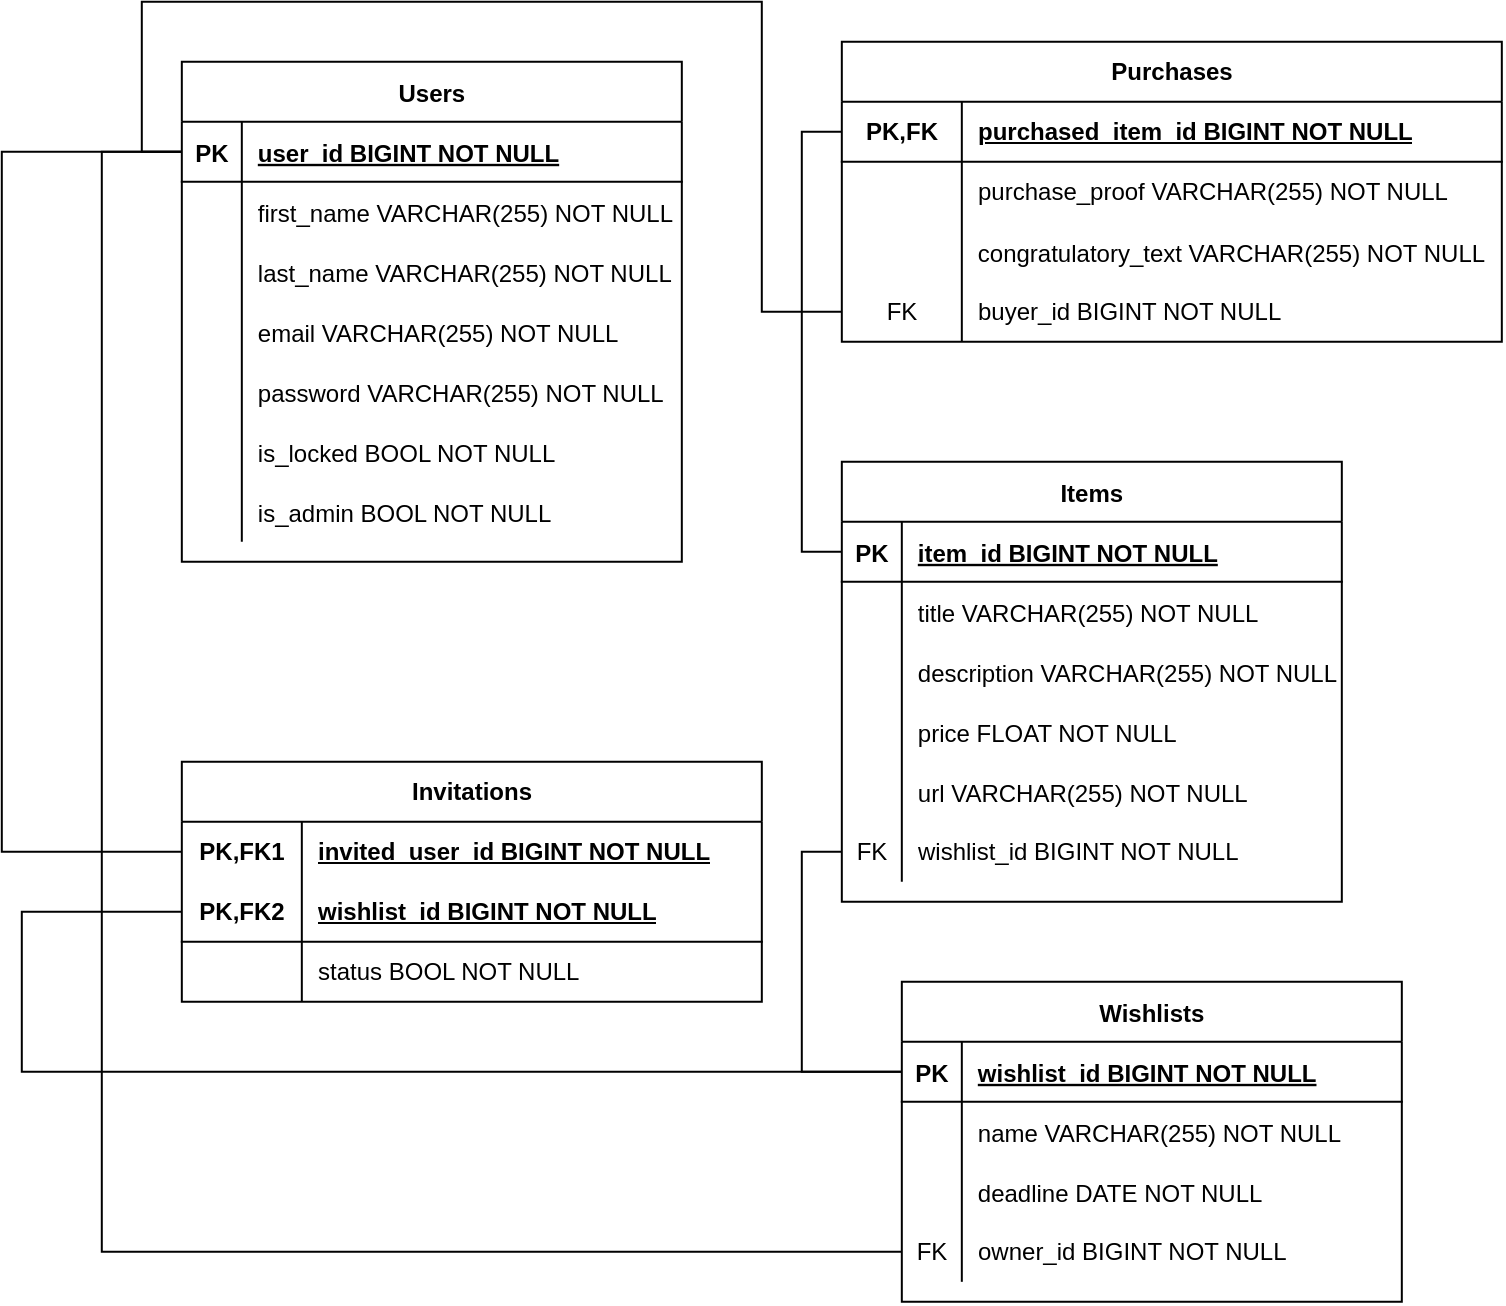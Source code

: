 <mxfile version="26.1.0">
  <diagram id="R2lEEEUBdFMjLlhIrx00" name="Page-1">
    <mxGraphModel grid="1" page="1" gridSize="10" guides="1" tooltips="1" connect="1" arrows="1" fold="1" pageScale="1" pageWidth="1654" pageHeight="1169" math="0" shadow="0" extFonts="Permanent Marker^https://fonts.googleapis.com/css?family=Permanent+Marker">
      <root>
        <mxCell id="0" />
        <mxCell id="1" parent="0" />
        <mxCell id="-5G_Uw5ZSXXfBBH-6Vjz-1" value="Users" style="shape=table;startSize=30;container=1;collapsible=1;childLayout=tableLayout;fixedRows=1;rowLines=0;fontStyle=1;align=center;resizeLast=1;" vertex="1" parent="1">
          <mxGeometry x="541.91" y="289.91" width="250" height="250" as="geometry" />
        </mxCell>
        <mxCell id="-5G_Uw5ZSXXfBBH-6Vjz-2" value="" style="shape=partialRectangle;collapsible=0;dropTarget=0;pointerEvents=0;fillColor=none;points=[[0,0.5],[1,0.5]];portConstraint=eastwest;top=0;left=0;right=0;bottom=1;" vertex="1" parent="-5G_Uw5ZSXXfBBH-6Vjz-1">
          <mxGeometry y="30" width="250" height="30" as="geometry" />
        </mxCell>
        <mxCell id="-5G_Uw5ZSXXfBBH-6Vjz-3" value="PK" style="shape=partialRectangle;overflow=hidden;connectable=0;fillColor=none;top=0;left=0;bottom=0;right=0;fontStyle=1;" vertex="1" parent="-5G_Uw5ZSXXfBBH-6Vjz-2">
          <mxGeometry width="30" height="30" as="geometry">
            <mxRectangle width="30" height="30" as="alternateBounds" />
          </mxGeometry>
        </mxCell>
        <mxCell id="-5G_Uw5ZSXXfBBH-6Vjz-4" value="user_id BIGINT NOT NULL " style="shape=partialRectangle;overflow=hidden;connectable=0;fillColor=none;top=0;left=0;bottom=0;right=0;align=left;spacingLeft=6;fontStyle=5;" vertex="1" parent="-5G_Uw5ZSXXfBBH-6Vjz-2">
          <mxGeometry x="30" width="220" height="30" as="geometry">
            <mxRectangle width="220" height="30" as="alternateBounds" />
          </mxGeometry>
        </mxCell>
        <mxCell id="-5G_Uw5ZSXXfBBH-6Vjz-5" value="" style="shape=partialRectangle;collapsible=0;dropTarget=0;pointerEvents=0;fillColor=none;points=[[0,0.5],[1,0.5]];portConstraint=eastwest;top=0;left=0;right=0;bottom=0;" vertex="1" parent="-5G_Uw5ZSXXfBBH-6Vjz-1">
          <mxGeometry y="60" width="250" height="30" as="geometry" />
        </mxCell>
        <mxCell id="-5G_Uw5ZSXXfBBH-6Vjz-6" value="" style="shape=partialRectangle;overflow=hidden;connectable=0;fillColor=none;top=0;left=0;bottom=0;right=0;" vertex="1" parent="-5G_Uw5ZSXXfBBH-6Vjz-5">
          <mxGeometry width="30" height="30" as="geometry">
            <mxRectangle width="30" height="30" as="alternateBounds" />
          </mxGeometry>
        </mxCell>
        <mxCell id="-5G_Uw5ZSXXfBBH-6Vjz-7" value="first_name VARCHAR(255) NOT NULL" style="shape=partialRectangle;overflow=hidden;connectable=0;fillColor=none;top=0;left=0;bottom=0;right=0;align=left;spacingLeft=6;" vertex="1" parent="-5G_Uw5ZSXXfBBH-6Vjz-5">
          <mxGeometry x="30" width="220" height="30" as="geometry">
            <mxRectangle width="220" height="30" as="alternateBounds" />
          </mxGeometry>
        </mxCell>
        <mxCell id="AceVMOGRW_uFCJpKvNER-3" value="" style="shape=tableRow;horizontal=0;startSize=0;swimlaneHead=0;swimlaneBody=0;fillColor=none;collapsible=0;dropTarget=0;points=[[0,0.5],[1,0.5]];portConstraint=eastwest;top=0;left=0;right=0;bottom=0;" vertex="1" parent="-5G_Uw5ZSXXfBBH-6Vjz-1">
          <mxGeometry y="90" width="250" height="30" as="geometry" />
        </mxCell>
        <mxCell id="AceVMOGRW_uFCJpKvNER-4" value="" style="shape=partialRectangle;connectable=0;fillColor=none;top=0;left=0;bottom=0;right=0;editable=1;overflow=hidden;" vertex="1" parent="AceVMOGRW_uFCJpKvNER-3">
          <mxGeometry width="30" height="30" as="geometry">
            <mxRectangle width="30" height="30" as="alternateBounds" />
          </mxGeometry>
        </mxCell>
        <mxCell id="AceVMOGRW_uFCJpKvNER-5" value="last_name VARCHAR(255) NOT NULL" style="shape=partialRectangle;connectable=0;fillColor=none;top=0;left=0;bottom=0;right=0;align=left;spacingLeft=6;overflow=hidden;" vertex="1" parent="AceVMOGRW_uFCJpKvNER-3">
          <mxGeometry x="30" width="220" height="30" as="geometry">
            <mxRectangle width="220" height="30" as="alternateBounds" />
          </mxGeometry>
        </mxCell>
        <mxCell id="AceVMOGRW_uFCJpKvNER-7" value="" style="shape=tableRow;horizontal=0;startSize=0;swimlaneHead=0;swimlaneBody=0;fillColor=none;collapsible=0;dropTarget=0;points=[[0,0.5],[1,0.5]];portConstraint=eastwest;top=0;left=0;right=0;bottom=0;" vertex="1" parent="-5G_Uw5ZSXXfBBH-6Vjz-1">
          <mxGeometry y="120" width="250" height="30" as="geometry" />
        </mxCell>
        <mxCell id="AceVMOGRW_uFCJpKvNER-8" value="" style="shape=partialRectangle;connectable=0;fillColor=none;top=0;left=0;bottom=0;right=0;editable=1;overflow=hidden;" vertex="1" parent="AceVMOGRW_uFCJpKvNER-7">
          <mxGeometry width="30" height="30" as="geometry">
            <mxRectangle width="30" height="30" as="alternateBounds" />
          </mxGeometry>
        </mxCell>
        <mxCell id="AceVMOGRW_uFCJpKvNER-9" value="email VARCHAR(255) NOT NULL" style="shape=partialRectangle;connectable=0;fillColor=none;top=0;left=0;bottom=0;right=0;align=left;spacingLeft=6;overflow=hidden;" vertex="1" parent="AceVMOGRW_uFCJpKvNER-7">
          <mxGeometry x="30" width="220" height="30" as="geometry">
            <mxRectangle width="220" height="30" as="alternateBounds" />
          </mxGeometry>
        </mxCell>
        <mxCell id="AceVMOGRW_uFCJpKvNER-11" value="" style="shape=tableRow;horizontal=0;startSize=0;swimlaneHead=0;swimlaneBody=0;fillColor=none;collapsible=0;dropTarget=0;points=[[0,0.5],[1,0.5]];portConstraint=eastwest;top=0;left=0;right=0;bottom=0;" vertex="1" parent="-5G_Uw5ZSXXfBBH-6Vjz-1">
          <mxGeometry y="150" width="250" height="30" as="geometry" />
        </mxCell>
        <mxCell id="AceVMOGRW_uFCJpKvNER-12" value="" style="shape=partialRectangle;connectable=0;fillColor=none;top=0;left=0;bottom=0;right=0;editable=1;overflow=hidden;" vertex="1" parent="AceVMOGRW_uFCJpKvNER-11">
          <mxGeometry width="30" height="30" as="geometry">
            <mxRectangle width="30" height="30" as="alternateBounds" />
          </mxGeometry>
        </mxCell>
        <mxCell id="AceVMOGRW_uFCJpKvNER-13" value="password VARCHAR(255) NOT NULL" style="shape=partialRectangle;connectable=0;fillColor=none;top=0;left=0;bottom=0;right=0;align=left;spacingLeft=6;overflow=hidden;" vertex="1" parent="AceVMOGRW_uFCJpKvNER-11">
          <mxGeometry x="30" width="220" height="30" as="geometry">
            <mxRectangle width="220" height="30" as="alternateBounds" />
          </mxGeometry>
        </mxCell>
        <mxCell id="AceVMOGRW_uFCJpKvNER-15" value="" style="shape=tableRow;horizontal=0;startSize=0;swimlaneHead=0;swimlaneBody=0;fillColor=none;collapsible=0;dropTarget=0;points=[[0,0.5],[1,0.5]];portConstraint=eastwest;top=0;left=0;right=0;bottom=0;" vertex="1" parent="-5G_Uw5ZSXXfBBH-6Vjz-1">
          <mxGeometry y="180" width="250" height="30" as="geometry" />
        </mxCell>
        <mxCell id="AceVMOGRW_uFCJpKvNER-16" value="" style="shape=partialRectangle;connectable=0;fillColor=none;top=0;left=0;bottom=0;right=0;editable=1;overflow=hidden;" vertex="1" parent="AceVMOGRW_uFCJpKvNER-15">
          <mxGeometry width="30" height="30" as="geometry">
            <mxRectangle width="30" height="30" as="alternateBounds" />
          </mxGeometry>
        </mxCell>
        <mxCell id="AceVMOGRW_uFCJpKvNER-17" value="is_locked BOOL NOT NULL" style="shape=partialRectangle;connectable=0;fillColor=none;top=0;left=0;bottom=0;right=0;align=left;spacingLeft=6;overflow=hidden;" vertex="1" parent="AceVMOGRW_uFCJpKvNER-15">
          <mxGeometry x="30" width="220" height="30" as="geometry">
            <mxRectangle width="220" height="30" as="alternateBounds" />
          </mxGeometry>
        </mxCell>
        <mxCell id="AceVMOGRW_uFCJpKvNER-18" value="" style="shape=tableRow;horizontal=0;startSize=0;swimlaneHead=0;swimlaneBody=0;fillColor=none;collapsible=0;dropTarget=0;points=[[0,0.5],[1,0.5]];portConstraint=eastwest;top=0;left=0;right=0;bottom=0;" vertex="1" parent="-5G_Uw5ZSXXfBBH-6Vjz-1">
          <mxGeometry y="210" width="250" height="30" as="geometry" />
        </mxCell>
        <mxCell id="AceVMOGRW_uFCJpKvNER-19" value="" style="shape=partialRectangle;connectable=0;fillColor=none;top=0;left=0;bottom=0;right=0;editable=1;overflow=hidden;" vertex="1" parent="AceVMOGRW_uFCJpKvNER-18">
          <mxGeometry width="30" height="30" as="geometry">
            <mxRectangle width="30" height="30" as="alternateBounds" />
          </mxGeometry>
        </mxCell>
        <mxCell id="AceVMOGRW_uFCJpKvNER-20" value="is_admin BOOL NOT NULL" style="shape=partialRectangle;connectable=0;fillColor=none;top=0;left=0;bottom=0;right=0;align=left;spacingLeft=6;overflow=hidden;" vertex="1" parent="AceVMOGRW_uFCJpKvNER-18">
          <mxGeometry x="30" width="220" height="30" as="geometry">
            <mxRectangle width="220" height="30" as="alternateBounds" />
          </mxGeometry>
        </mxCell>
        <mxCell id="AceVMOGRW_uFCJpKvNER-21" value="Items" style="shape=table;startSize=30;container=1;collapsible=1;childLayout=tableLayout;fixedRows=1;rowLines=0;fontStyle=1;align=center;resizeLast=1;" vertex="1" parent="1">
          <mxGeometry x="871.91" y="489.91" width="250" height="220" as="geometry" />
        </mxCell>
        <mxCell id="AceVMOGRW_uFCJpKvNER-22" value="" style="shape=partialRectangle;collapsible=0;dropTarget=0;pointerEvents=0;fillColor=none;points=[[0,0.5],[1,0.5]];portConstraint=eastwest;top=0;left=0;right=0;bottom=1;" vertex="1" parent="AceVMOGRW_uFCJpKvNER-21">
          <mxGeometry y="30" width="250" height="30" as="geometry" />
        </mxCell>
        <mxCell id="AceVMOGRW_uFCJpKvNER-23" value="PK" style="shape=partialRectangle;overflow=hidden;connectable=0;fillColor=none;top=0;left=0;bottom=0;right=0;fontStyle=1;" vertex="1" parent="AceVMOGRW_uFCJpKvNER-22">
          <mxGeometry width="30" height="30" as="geometry">
            <mxRectangle width="30" height="30" as="alternateBounds" />
          </mxGeometry>
        </mxCell>
        <mxCell id="AceVMOGRW_uFCJpKvNER-24" value="item_id BIGINT NOT NULL " style="shape=partialRectangle;overflow=hidden;connectable=0;fillColor=none;top=0;left=0;bottom=0;right=0;align=left;spacingLeft=6;fontStyle=5;" vertex="1" parent="AceVMOGRW_uFCJpKvNER-22">
          <mxGeometry x="30" width="220" height="30" as="geometry">
            <mxRectangle width="220" height="30" as="alternateBounds" />
          </mxGeometry>
        </mxCell>
        <mxCell id="AceVMOGRW_uFCJpKvNER-25" value="" style="shape=partialRectangle;collapsible=0;dropTarget=0;pointerEvents=0;fillColor=none;points=[[0,0.5],[1,0.5]];portConstraint=eastwest;top=0;left=0;right=0;bottom=0;" vertex="1" parent="AceVMOGRW_uFCJpKvNER-21">
          <mxGeometry y="60" width="250" height="30" as="geometry" />
        </mxCell>
        <mxCell id="AceVMOGRW_uFCJpKvNER-26" value="" style="shape=partialRectangle;overflow=hidden;connectable=0;fillColor=none;top=0;left=0;bottom=0;right=0;" vertex="1" parent="AceVMOGRW_uFCJpKvNER-25">
          <mxGeometry width="30" height="30" as="geometry">
            <mxRectangle width="30" height="30" as="alternateBounds" />
          </mxGeometry>
        </mxCell>
        <mxCell id="AceVMOGRW_uFCJpKvNER-27" value="title VARCHAR(255) NOT NULL" style="shape=partialRectangle;overflow=hidden;connectable=0;fillColor=none;top=0;left=0;bottom=0;right=0;align=left;spacingLeft=6;" vertex="1" parent="AceVMOGRW_uFCJpKvNER-25">
          <mxGeometry x="30" width="220" height="30" as="geometry">
            <mxRectangle width="220" height="30" as="alternateBounds" />
          </mxGeometry>
        </mxCell>
        <mxCell id="AceVMOGRW_uFCJpKvNER-28" value="" style="shape=partialRectangle;collapsible=0;dropTarget=0;pointerEvents=0;fillColor=none;points=[[0,0.5],[1,0.5]];portConstraint=eastwest;top=0;left=0;right=0;bottom=0;" vertex="1" parent="AceVMOGRW_uFCJpKvNER-21">
          <mxGeometry y="90" width="250" height="30" as="geometry" />
        </mxCell>
        <mxCell id="AceVMOGRW_uFCJpKvNER-29" value="" style="shape=partialRectangle;overflow=hidden;connectable=0;fillColor=none;top=0;left=0;bottom=0;right=0;" vertex="1" parent="AceVMOGRW_uFCJpKvNER-28">
          <mxGeometry width="30" height="30" as="geometry">
            <mxRectangle width="30" height="30" as="alternateBounds" />
          </mxGeometry>
        </mxCell>
        <mxCell id="AceVMOGRW_uFCJpKvNER-30" value="description VARCHAR(255) NOT NULL" style="shape=partialRectangle;overflow=hidden;connectable=0;fillColor=none;top=0;left=0;bottom=0;right=0;align=left;spacingLeft=6;" vertex="1" parent="AceVMOGRW_uFCJpKvNER-28">
          <mxGeometry x="30" width="220" height="30" as="geometry">
            <mxRectangle width="220" height="30" as="alternateBounds" />
          </mxGeometry>
        </mxCell>
        <mxCell id="AceVMOGRW_uFCJpKvNER-31" value="" style="shape=tableRow;horizontal=0;startSize=0;swimlaneHead=0;swimlaneBody=0;fillColor=none;collapsible=0;dropTarget=0;points=[[0,0.5],[1,0.5]];portConstraint=eastwest;top=0;left=0;right=0;bottom=0;" vertex="1" parent="AceVMOGRW_uFCJpKvNER-21">
          <mxGeometry y="120" width="250" height="30" as="geometry" />
        </mxCell>
        <mxCell id="AceVMOGRW_uFCJpKvNER-32" value="" style="shape=partialRectangle;connectable=0;fillColor=none;top=0;left=0;bottom=0;right=0;editable=1;overflow=hidden;" vertex="1" parent="AceVMOGRW_uFCJpKvNER-31">
          <mxGeometry width="30" height="30" as="geometry">
            <mxRectangle width="30" height="30" as="alternateBounds" />
          </mxGeometry>
        </mxCell>
        <mxCell id="AceVMOGRW_uFCJpKvNER-33" value="price FLOAT NOT NULL" style="shape=partialRectangle;connectable=0;fillColor=none;top=0;left=0;bottom=0;right=0;align=left;spacingLeft=6;overflow=hidden;" vertex="1" parent="AceVMOGRW_uFCJpKvNER-31">
          <mxGeometry x="30" width="220" height="30" as="geometry">
            <mxRectangle width="220" height="30" as="alternateBounds" />
          </mxGeometry>
        </mxCell>
        <mxCell id="AceVMOGRW_uFCJpKvNER-34" value="" style="shape=tableRow;horizontal=0;startSize=0;swimlaneHead=0;swimlaneBody=0;fillColor=none;collapsible=0;dropTarget=0;points=[[0,0.5],[1,0.5]];portConstraint=eastwest;top=0;left=0;right=0;bottom=0;" vertex="1" parent="AceVMOGRW_uFCJpKvNER-21">
          <mxGeometry y="150" width="250" height="30" as="geometry" />
        </mxCell>
        <mxCell id="AceVMOGRW_uFCJpKvNER-35" value="" style="shape=partialRectangle;connectable=0;fillColor=none;top=0;left=0;bottom=0;right=0;editable=1;overflow=hidden;" vertex="1" parent="AceVMOGRW_uFCJpKvNER-34">
          <mxGeometry width="30" height="30" as="geometry">
            <mxRectangle width="30" height="30" as="alternateBounds" />
          </mxGeometry>
        </mxCell>
        <mxCell id="AceVMOGRW_uFCJpKvNER-36" value="url VARCHAR(255) NOT NULL" style="shape=partialRectangle;connectable=0;fillColor=none;top=0;left=0;bottom=0;right=0;align=left;spacingLeft=6;overflow=hidden;" vertex="1" parent="AceVMOGRW_uFCJpKvNER-34">
          <mxGeometry x="30" width="220" height="30" as="geometry">
            <mxRectangle width="220" height="30" as="alternateBounds" />
          </mxGeometry>
        </mxCell>
        <mxCell id="AceVMOGRW_uFCJpKvNER-115" value="" style="shape=tableRow;horizontal=0;startSize=0;swimlaneHead=0;swimlaneBody=0;fillColor=none;collapsible=0;dropTarget=0;points=[[0,0.5],[1,0.5]];portConstraint=eastwest;top=0;left=0;right=0;bottom=0;" vertex="1" parent="AceVMOGRW_uFCJpKvNER-21">
          <mxGeometry y="180" width="250" height="30" as="geometry" />
        </mxCell>
        <mxCell id="AceVMOGRW_uFCJpKvNER-116" value="FK" style="shape=partialRectangle;connectable=0;fillColor=none;top=0;left=0;bottom=0;right=0;fontStyle=0;overflow=hidden;whiteSpace=wrap;html=1;" vertex="1" parent="AceVMOGRW_uFCJpKvNER-115">
          <mxGeometry width="30" height="30" as="geometry">
            <mxRectangle width="30" height="30" as="alternateBounds" />
          </mxGeometry>
        </mxCell>
        <mxCell id="AceVMOGRW_uFCJpKvNER-117" value="wishlist_id BIGINT NOT NULL" style="shape=partialRectangle;connectable=0;fillColor=none;top=0;left=0;bottom=0;right=0;align=left;spacingLeft=6;fontStyle=0;overflow=hidden;whiteSpace=wrap;html=1;" vertex="1" parent="AceVMOGRW_uFCJpKvNER-115">
          <mxGeometry x="30" width="220" height="30" as="geometry">
            <mxRectangle width="220" height="30" as="alternateBounds" />
          </mxGeometry>
        </mxCell>
        <mxCell id="AceVMOGRW_uFCJpKvNER-37" value="Wishlists" style="shape=table;startSize=30;container=1;collapsible=1;childLayout=tableLayout;fixedRows=1;rowLines=0;fontStyle=1;align=center;resizeLast=1;" vertex="1" parent="1">
          <mxGeometry x="901.91" y="749.91" width="250" height="160" as="geometry" />
        </mxCell>
        <mxCell id="AceVMOGRW_uFCJpKvNER-38" value="" style="shape=partialRectangle;collapsible=0;dropTarget=0;pointerEvents=0;fillColor=none;points=[[0,0.5],[1,0.5]];portConstraint=eastwest;top=0;left=0;right=0;bottom=1;" vertex="1" parent="AceVMOGRW_uFCJpKvNER-37">
          <mxGeometry y="30" width="250" height="30" as="geometry" />
        </mxCell>
        <mxCell id="AceVMOGRW_uFCJpKvNER-39" value="PK" style="shape=partialRectangle;overflow=hidden;connectable=0;fillColor=none;top=0;left=0;bottom=0;right=0;fontStyle=1;" vertex="1" parent="AceVMOGRW_uFCJpKvNER-38">
          <mxGeometry width="30" height="30" as="geometry">
            <mxRectangle width="30" height="30" as="alternateBounds" />
          </mxGeometry>
        </mxCell>
        <mxCell id="AceVMOGRW_uFCJpKvNER-40" value="wishlist_id BIGINT NOT NULL " style="shape=partialRectangle;overflow=hidden;connectable=0;fillColor=none;top=0;left=0;bottom=0;right=0;align=left;spacingLeft=6;fontStyle=5;" vertex="1" parent="AceVMOGRW_uFCJpKvNER-38">
          <mxGeometry x="30" width="220" height="30" as="geometry">
            <mxRectangle width="220" height="30" as="alternateBounds" />
          </mxGeometry>
        </mxCell>
        <mxCell id="AceVMOGRW_uFCJpKvNER-41" value="" style="shape=partialRectangle;collapsible=0;dropTarget=0;pointerEvents=0;fillColor=none;points=[[0,0.5],[1,0.5]];portConstraint=eastwest;top=0;left=0;right=0;bottom=0;" vertex="1" parent="AceVMOGRW_uFCJpKvNER-37">
          <mxGeometry y="60" width="250" height="30" as="geometry" />
        </mxCell>
        <mxCell id="AceVMOGRW_uFCJpKvNER-42" value="" style="shape=partialRectangle;overflow=hidden;connectable=0;fillColor=none;top=0;left=0;bottom=0;right=0;" vertex="1" parent="AceVMOGRW_uFCJpKvNER-41">
          <mxGeometry width="30" height="30" as="geometry">
            <mxRectangle width="30" height="30" as="alternateBounds" />
          </mxGeometry>
        </mxCell>
        <mxCell id="AceVMOGRW_uFCJpKvNER-43" value="name VARCHAR(255) NOT NULL" style="shape=partialRectangle;overflow=hidden;connectable=0;fillColor=none;top=0;left=0;bottom=0;right=0;align=left;spacingLeft=6;" vertex="1" parent="AceVMOGRW_uFCJpKvNER-41">
          <mxGeometry x="30" width="220" height="30" as="geometry">
            <mxRectangle width="220" height="30" as="alternateBounds" />
          </mxGeometry>
        </mxCell>
        <mxCell id="AceVMOGRW_uFCJpKvNER-44" value="" style="shape=partialRectangle;collapsible=0;dropTarget=0;pointerEvents=0;fillColor=none;points=[[0,0.5],[1,0.5]];portConstraint=eastwest;top=0;left=0;right=0;bottom=0;" vertex="1" parent="AceVMOGRW_uFCJpKvNER-37">
          <mxGeometry y="90" width="250" height="30" as="geometry" />
        </mxCell>
        <mxCell id="AceVMOGRW_uFCJpKvNER-45" value="" style="shape=partialRectangle;overflow=hidden;connectable=0;fillColor=none;top=0;left=0;bottom=0;right=0;" vertex="1" parent="AceVMOGRW_uFCJpKvNER-44">
          <mxGeometry width="30" height="30" as="geometry">
            <mxRectangle width="30" height="30" as="alternateBounds" />
          </mxGeometry>
        </mxCell>
        <mxCell id="AceVMOGRW_uFCJpKvNER-46" value="deadline DATE NOT NULL" style="shape=partialRectangle;overflow=hidden;connectable=0;fillColor=none;top=0;left=0;bottom=0;right=0;align=left;spacingLeft=6;" vertex="1" parent="AceVMOGRW_uFCJpKvNER-44">
          <mxGeometry x="30" width="220" height="30" as="geometry">
            <mxRectangle width="220" height="30" as="alternateBounds" />
          </mxGeometry>
        </mxCell>
        <mxCell id="AceVMOGRW_uFCJpKvNER-60" value="" style="shape=tableRow;horizontal=0;startSize=0;swimlaneHead=0;swimlaneBody=0;fillColor=none;collapsible=0;dropTarget=0;points=[[0,0.5],[1,0.5]];portConstraint=eastwest;top=0;left=0;right=0;bottom=0;" vertex="1" parent="AceVMOGRW_uFCJpKvNER-37">
          <mxGeometry y="120" width="250" height="30" as="geometry" />
        </mxCell>
        <mxCell id="AceVMOGRW_uFCJpKvNER-61" value="FK" style="shape=partialRectangle;connectable=0;fillColor=none;top=0;left=0;bottom=0;right=0;fontStyle=0;overflow=hidden;whiteSpace=wrap;html=1;" vertex="1" parent="AceVMOGRW_uFCJpKvNER-60">
          <mxGeometry width="30" height="30" as="geometry">
            <mxRectangle width="30" height="30" as="alternateBounds" />
          </mxGeometry>
        </mxCell>
        <mxCell id="AceVMOGRW_uFCJpKvNER-62" value="owner_id BIGINT NOT NULL" style="shape=partialRectangle;connectable=0;fillColor=none;top=0;left=0;bottom=0;right=0;align=left;spacingLeft=6;fontStyle=0;overflow=hidden;whiteSpace=wrap;html=1;" vertex="1" parent="AceVMOGRW_uFCJpKvNER-60">
          <mxGeometry x="30" width="220" height="30" as="geometry">
            <mxRectangle width="220" height="30" as="alternateBounds" />
          </mxGeometry>
        </mxCell>
        <mxCell id="AceVMOGRW_uFCJpKvNER-63" value="" style="edgeStyle=orthogonalEdgeStyle;fontSize=12;html=1;endArrow=none;rounded=0;entryX=0;entryY=0.5;entryDx=0;entryDy=0;exitX=0;exitY=0.5;exitDx=0;exitDy=0;startFill=0;" edge="1" parent="1" source="-5G_Uw5ZSXXfBBH-6Vjz-2" target="AceVMOGRW_uFCJpKvNER-60">
          <mxGeometry width="100" height="100" relative="1" as="geometry">
            <mxPoint x="761.91" y="509.91" as="sourcePoint" />
            <mxPoint x="791.91" y="889.91" as="targetPoint" />
            <Array as="points">
              <mxPoint x="501.91" y="334.91" />
              <mxPoint x="501.91" y="884.91" />
            </Array>
          </mxGeometry>
        </mxCell>
        <mxCell id="AceVMOGRW_uFCJpKvNER-64" value="Invitations" style="shape=table;startSize=30;container=1;collapsible=1;childLayout=tableLayout;fixedRows=1;rowLines=0;fontStyle=1;align=center;resizeLast=1;html=1;whiteSpace=wrap;" vertex="1" parent="1">
          <mxGeometry x="541.91" y="639.91" width="290" height="120" as="geometry" />
        </mxCell>
        <mxCell id="AceVMOGRW_uFCJpKvNER-65" value="" style="shape=tableRow;horizontal=0;startSize=0;swimlaneHead=0;swimlaneBody=0;fillColor=none;collapsible=0;dropTarget=0;points=[[0,0.5],[1,0.5]];portConstraint=eastwest;top=0;left=0;right=0;bottom=0;html=1;" vertex="1" parent="AceVMOGRW_uFCJpKvNER-64">
          <mxGeometry y="30" width="290" height="30" as="geometry" />
        </mxCell>
        <mxCell id="AceVMOGRW_uFCJpKvNER-66" value="PK,FK1" style="shape=partialRectangle;connectable=0;fillColor=none;top=0;left=0;bottom=0;right=0;fontStyle=1;overflow=hidden;html=1;whiteSpace=wrap;" vertex="1" parent="AceVMOGRW_uFCJpKvNER-65">
          <mxGeometry width="60" height="30" as="geometry">
            <mxRectangle width="60" height="30" as="alternateBounds" />
          </mxGeometry>
        </mxCell>
        <mxCell id="AceVMOGRW_uFCJpKvNER-67" value="invited_user_id BIGINT NOT NULL" style="shape=partialRectangle;connectable=0;fillColor=none;top=0;left=0;bottom=0;right=0;align=left;spacingLeft=6;fontStyle=5;overflow=hidden;html=1;whiteSpace=wrap;" vertex="1" parent="AceVMOGRW_uFCJpKvNER-65">
          <mxGeometry x="60" width="230" height="30" as="geometry">
            <mxRectangle width="230" height="30" as="alternateBounds" />
          </mxGeometry>
        </mxCell>
        <mxCell id="AceVMOGRW_uFCJpKvNER-68" value="" style="shape=tableRow;horizontal=0;startSize=0;swimlaneHead=0;swimlaneBody=0;fillColor=none;collapsible=0;dropTarget=0;points=[[0,0.5],[1,0.5]];portConstraint=eastwest;top=0;left=0;right=0;bottom=1;html=1;" vertex="1" parent="AceVMOGRW_uFCJpKvNER-64">
          <mxGeometry y="60" width="290" height="30" as="geometry" />
        </mxCell>
        <mxCell id="AceVMOGRW_uFCJpKvNER-69" value="PK,FK2" style="shape=partialRectangle;connectable=0;fillColor=none;top=0;left=0;bottom=0;right=0;fontStyle=1;overflow=hidden;html=1;whiteSpace=wrap;" vertex="1" parent="AceVMOGRW_uFCJpKvNER-68">
          <mxGeometry width="60" height="30" as="geometry">
            <mxRectangle width="60" height="30" as="alternateBounds" />
          </mxGeometry>
        </mxCell>
        <mxCell id="AceVMOGRW_uFCJpKvNER-70" value="wishlist_id BIGINT NOT NULL" style="shape=partialRectangle;connectable=0;fillColor=none;top=0;left=0;bottom=0;right=0;align=left;spacingLeft=6;fontStyle=5;overflow=hidden;html=1;whiteSpace=wrap;" vertex="1" parent="AceVMOGRW_uFCJpKvNER-68">
          <mxGeometry x="60" width="230" height="30" as="geometry">
            <mxRectangle width="230" height="30" as="alternateBounds" />
          </mxGeometry>
        </mxCell>
        <mxCell id="AceVMOGRW_uFCJpKvNER-71" value="" style="shape=tableRow;horizontal=0;startSize=0;swimlaneHead=0;swimlaneBody=0;fillColor=none;collapsible=0;dropTarget=0;points=[[0,0.5],[1,0.5]];portConstraint=eastwest;top=0;left=0;right=0;bottom=0;html=1;" vertex="1" parent="AceVMOGRW_uFCJpKvNER-64">
          <mxGeometry y="90" width="290" height="30" as="geometry" />
        </mxCell>
        <mxCell id="AceVMOGRW_uFCJpKvNER-72" value="" style="shape=partialRectangle;connectable=0;fillColor=none;top=0;left=0;bottom=0;right=0;editable=1;overflow=hidden;html=1;whiteSpace=wrap;" vertex="1" parent="AceVMOGRW_uFCJpKvNER-71">
          <mxGeometry width="60" height="30" as="geometry">
            <mxRectangle width="60" height="30" as="alternateBounds" />
          </mxGeometry>
        </mxCell>
        <mxCell id="AceVMOGRW_uFCJpKvNER-73" value="status BOOL NOT NULL" style="shape=partialRectangle;connectable=0;fillColor=none;top=0;left=0;bottom=0;right=0;align=left;spacingLeft=6;overflow=hidden;html=1;whiteSpace=wrap;" vertex="1" parent="AceVMOGRW_uFCJpKvNER-71">
          <mxGeometry x="60" width="230" height="30" as="geometry">
            <mxRectangle width="230" height="30" as="alternateBounds" />
          </mxGeometry>
        </mxCell>
        <mxCell id="AceVMOGRW_uFCJpKvNER-77" value="" style="edgeStyle=orthogonalEdgeStyle;fontSize=12;html=1;endArrow=none;rounded=0;exitX=0;exitY=0.5;exitDx=0;exitDy=0;entryX=0;entryY=0.5;entryDx=0;entryDy=0;startFill=0;" edge="1" parent="1" source="AceVMOGRW_uFCJpKvNER-65" target="-5G_Uw5ZSXXfBBH-6Vjz-2">
          <mxGeometry width="100" height="100" relative="1" as="geometry">
            <mxPoint x="781.91" y="819.91" as="sourcePoint" />
            <mxPoint x="881.91" y="719.91" as="targetPoint" />
            <Array as="points">
              <mxPoint x="451.91" y="684.91" />
              <mxPoint x="451.91" y="334.91" />
            </Array>
          </mxGeometry>
        </mxCell>
        <mxCell id="TUGRIWwhWRbxROr-E2GP-2" value="" style="edgeStyle=orthogonalEdgeStyle;fontSize=12;html=1;endArrow=none;rounded=0;entryX=0;entryY=0.5;entryDx=0;entryDy=0;exitX=0;exitY=0.5;exitDx=0;exitDy=0;startFill=0;" edge="1" parent="1" target="AceVMOGRW_uFCJpKvNER-38" source="AceVMOGRW_uFCJpKvNER-68">
          <mxGeometry width="100" height="100" relative="1" as="geometry">
            <mxPoint x="541.91" y="694.91" as="sourcePoint" />
            <mxPoint x="551.91" y="344.91" as="targetPoint" />
            <Array as="points">
              <mxPoint x="461.91" y="714.91" />
              <mxPoint x="461.91" y="794.91" />
            </Array>
          </mxGeometry>
        </mxCell>
        <mxCell id="AceVMOGRW_uFCJpKvNER-97" style="edgeStyle=orthogonalEdgeStyle;rounded=0;orthogonalLoop=1;jettySize=auto;html=1;exitX=0;exitY=0.5;exitDx=0;exitDy=0;entryX=0;entryY=0.5;entryDx=0;entryDy=0;endArrow=none;endFill=0;startFill=0;" edge="1" parent="1" source="AceVMOGRW_uFCJpKvNER-82" target="AceVMOGRW_uFCJpKvNER-22">
          <mxGeometry relative="1" as="geometry" />
        </mxCell>
        <mxCell id="AceVMOGRW_uFCJpKvNER-118" style="edgeStyle=orthogonalEdgeStyle;rounded=0;orthogonalLoop=1;jettySize=auto;html=1;exitX=0;exitY=0.5;exitDx=0;exitDy=0;entryX=0;entryY=0.5;entryDx=0;entryDy=0;endArrow=none;startFill=0;" edge="1" parent="1" source="AceVMOGRW_uFCJpKvNER-115" target="AceVMOGRW_uFCJpKvNER-38">
          <mxGeometry relative="1" as="geometry" />
        </mxCell>
        <mxCell id="AceVMOGRW_uFCJpKvNER-78" value="Purchases" style="shape=table;startSize=30;container=1;collapsible=1;childLayout=tableLayout;fixedRows=1;rowLines=0;fontStyle=1;align=center;resizeLast=1;html=1;whiteSpace=wrap;" vertex="1" parent="1">
          <mxGeometry x="871.91" y="279.91" width="330" height="150" as="geometry" />
        </mxCell>
        <mxCell id="AceVMOGRW_uFCJpKvNER-82" value="" style="shape=tableRow;horizontal=0;startSize=0;swimlaneHead=0;swimlaneBody=0;fillColor=none;collapsible=0;dropTarget=0;points=[[0,0.5],[1,0.5]];portConstraint=eastwest;top=0;left=0;right=0;bottom=1;html=1;" vertex="1" parent="AceVMOGRW_uFCJpKvNER-78">
          <mxGeometry y="30" width="330" height="30" as="geometry" />
        </mxCell>
        <mxCell id="AceVMOGRW_uFCJpKvNER-83" value="PK,FK" style="shape=partialRectangle;connectable=0;fillColor=none;top=0;left=0;bottom=0;right=0;fontStyle=1;overflow=hidden;html=1;whiteSpace=wrap;" vertex="1" parent="AceVMOGRW_uFCJpKvNER-82">
          <mxGeometry width="60" height="30" as="geometry">
            <mxRectangle width="60" height="30" as="alternateBounds" />
          </mxGeometry>
        </mxCell>
        <mxCell id="AceVMOGRW_uFCJpKvNER-84" value="purchased_item_id BIGINT NOT NULL" style="shape=partialRectangle;connectable=0;fillColor=none;top=0;left=0;bottom=0;right=0;align=left;spacingLeft=6;fontStyle=5;overflow=hidden;html=1;whiteSpace=wrap;" vertex="1" parent="AceVMOGRW_uFCJpKvNER-82">
          <mxGeometry x="60" width="270" height="30" as="geometry">
            <mxRectangle width="270" height="30" as="alternateBounds" />
          </mxGeometry>
        </mxCell>
        <mxCell id="AceVMOGRW_uFCJpKvNER-85" value="" style="shape=tableRow;horizontal=0;startSize=0;swimlaneHead=0;swimlaneBody=0;fillColor=none;collapsible=0;dropTarget=0;points=[[0,0.5],[1,0.5]];portConstraint=eastwest;top=0;left=0;right=0;bottom=0;html=1;" vertex="1" parent="AceVMOGRW_uFCJpKvNER-78">
          <mxGeometry y="60" width="330" height="30" as="geometry" />
        </mxCell>
        <mxCell id="AceVMOGRW_uFCJpKvNER-86" value="" style="shape=partialRectangle;connectable=0;fillColor=none;top=0;left=0;bottom=0;right=0;editable=1;overflow=hidden;html=1;whiteSpace=wrap;" vertex="1" parent="AceVMOGRW_uFCJpKvNER-85">
          <mxGeometry width="60" height="30" as="geometry">
            <mxRectangle width="60" height="30" as="alternateBounds" />
          </mxGeometry>
        </mxCell>
        <mxCell id="AceVMOGRW_uFCJpKvNER-87" value="purchase_proof VARCHAR(255) NOT NULL" style="shape=partialRectangle;connectable=0;fillColor=none;top=0;left=0;bottom=0;right=0;align=left;spacingLeft=6;overflow=hidden;html=1;whiteSpace=wrap;" vertex="1" parent="AceVMOGRW_uFCJpKvNER-85">
          <mxGeometry x="60" width="270" height="30" as="geometry">
            <mxRectangle width="270" height="30" as="alternateBounds" />
          </mxGeometry>
        </mxCell>
        <mxCell id="AceVMOGRW_uFCJpKvNER-93" value="" style="shape=tableRow;horizontal=0;startSize=0;swimlaneHead=0;swimlaneBody=0;fillColor=none;collapsible=0;dropTarget=0;points=[[0,0.5],[1,0.5]];portConstraint=eastwest;top=0;left=0;right=0;bottom=0;" vertex="1" parent="AceVMOGRW_uFCJpKvNER-78">
          <mxGeometry y="90" width="330" height="30" as="geometry" />
        </mxCell>
        <mxCell id="AceVMOGRW_uFCJpKvNER-94" value="" style="shape=partialRectangle;connectable=0;fillColor=none;top=0;left=0;bottom=0;right=0;editable=1;overflow=hidden;" vertex="1" parent="AceVMOGRW_uFCJpKvNER-93">
          <mxGeometry width="60" height="30" as="geometry">
            <mxRectangle width="60" height="30" as="alternateBounds" />
          </mxGeometry>
        </mxCell>
        <mxCell id="AceVMOGRW_uFCJpKvNER-95" value="congratulatory_text VARCHAR(255) NOT NULL" style="shape=partialRectangle;connectable=0;fillColor=none;top=0;left=0;bottom=0;right=0;align=left;spacingLeft=6;overflow=hidden;" vertex="1" parent="AceVMOGRW_uFCJpKvNER-93">
          <mxGeometry x="60" width="270" height="30" as="geometry">
            <mxRectangle width="270" height="30" as="alternateBounds" />
          </mxGeometry>
        </mxCell>
        <mxCell id="AceVMOGRW_uFCJpKvNER-124" value="" style="shape=tableRow;horizontal=0;startSize=0;swimlaneHead=0;swimlaneBody=0;fillColor=none;collapsible=0;dropTarget=0;points=[[0,0.5],[1,0.5]];portConstraint=eastwest;top=0;left=0;right=0;bottom=0;" vertex="1" parent="AceVMOGRW_uFCJpKvNER-78">
          <mxGeometry y="120" width="330" height="30" as="geometry" />
        </mxCell>
        <mxCell id="AceVMOGRW_uFCJpKvNER-125" value="FK" style="shape=partialRectangle;connectable=0;fillColor=none;top=0;left=0;bottom=0;right=0;fontStyle=0;overflow=hidden;whiteSpace=wrap;html=1;" vertex="1" parent="AceVMOGRW_uFCJpKvNER-124">
          <mxGeometry width="60" height="30" as="geometry">
            <mxRectangle width="60" height="30" as="alternateBounds" />
          </mxGeometry>
        </mxCell>
        <mxCell id="AceVMOGRW_uFCJpKvNER-126" value="buyer_id BIGINT NOT NULL" style="shape=partialRectangle;connectable=0;fillColor=none;top=0;left=0;bottom=0;right=0;align=left;spacingLeft=6;fontStyle=0;overflow=hidden;whiteSpace=wrap;html=1;" vertex="1" parent="AceVMOGRW_uFCJpKvNER-124">
          <mxGeometry x="60" width="270" height="30" as="geometry">
            <mxRectangle width="270" height="30" as="alternateBounds" />
          </mxGeometry>
        </mxCell>
        <mxCell id="AceVMOGRW_uFCJpKvNER-128" style="edgeStyle=orthogonalEdgeStyle;rounded=0;orthogonalLoop=1;jettySize=auto;html=1;exitX=0;exitY=0.5;exitDx=0;exitDy=0;entryX=0;entryY=0.5;entryDx=0;entryDy=0;endArrow=none;startFill=0;" edge="1" parent="1" source="AceVMOGRW_uFCJpKvNER-124" target="-5G_Uw5ZSXXfBBH-6Vjz-2">
          <mxGeometry relative="1" as="geometry">
            <Array as="points">
              <mxPoint x="831.91" y="414.91" />
              <mxPoint x="831.91" y="259.91" />
              <mxPoint x="521.91" y="259.91" />
              <mxPoint x="521.91" y="334.91" />
            </Array>
          </mxGeometry>
        </mxCell>
      </root>
    </mxGraphModel>
  </diagram>
</mxfile>

